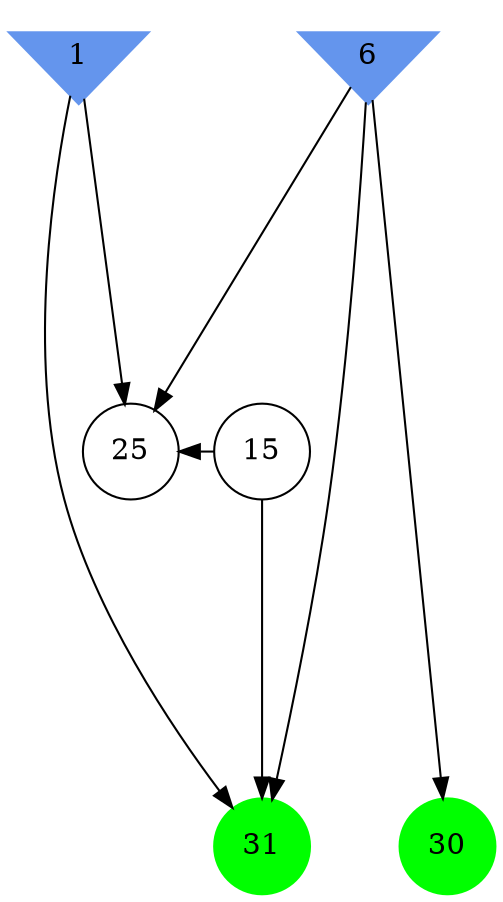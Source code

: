 digraph brain {
	ranksep=2.0;
	1 [shape=invtriangle,style=filled,color=cornflowerblue];
	6 [shape=invtriangle,style=filled,color=cornflowerblue];
	15 [shape=circle,color=black];
	25 [shape=circle,color=black];
	30 [shape=circle,style=filled,color=green];
	31 [shape=circle,style=filled,color=green];
	1	->	25;
	1	->	31;
	6	->	25;
	6	->	31;
	15	->	25;
	15	->	31;
	6	->	30;
	{ rank=same; 1; 6; }
	{ rank=same; 15; 25; }
	{ rank=same; 30; 31; }
}
